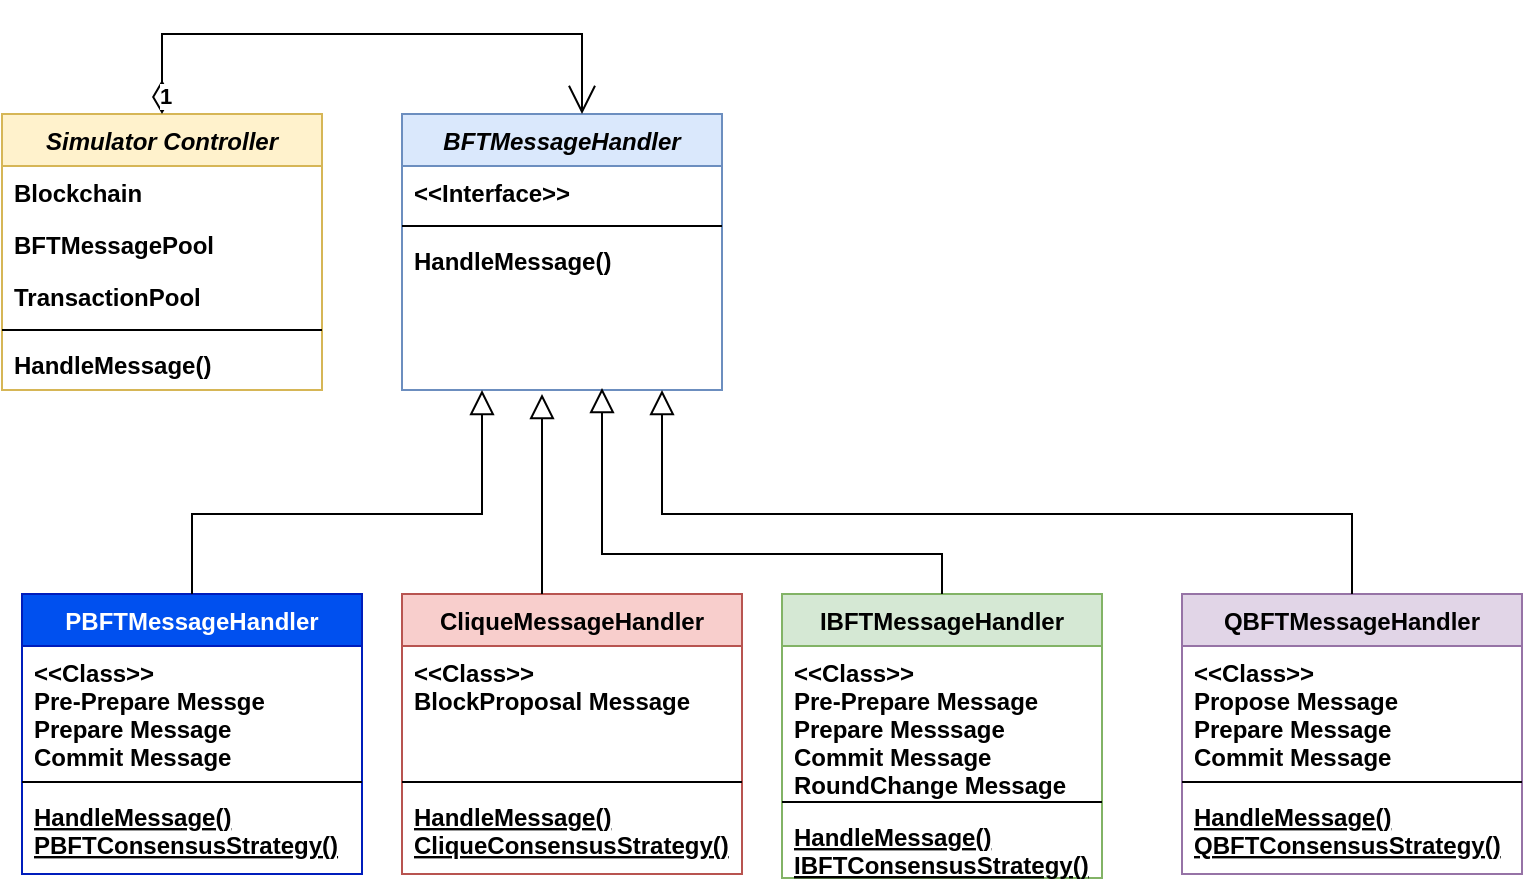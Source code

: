 <mxfile version="20.8.5" type="device"><diagram id="C5RBs43oDa-KdzZeNtuy" name="Page-1"><mxGraphModel dx="1434" dy="822" grid="1" gridSize="10" guides="1" tooltips="1" connect="1" arrows="1" fold="1" page="1" pageScale="1" pageWidth="827" pageHeight="1169" math="0" shadow="0"><root><mxCell id="WIyWlLk6GJQsqaUBKTNV-0"/><mxCell id="WIyWlLk6GJQsqaUBKTNV-1" parent="WIyWlLk6GJQsqaUBKTNV-0"/><mxCell id="zkfFHV4jXpPFQw0GAbJ--0" value="BFTMessageHandler&#xA;&#xA;" style="swimlane;fontStyle=3;align=center;verticalAlign=top;childLayout=stackLayout;horizontal=1;startSize=26;horizontalStack=0;resizeParent=1;resizeLast=0;collapsible=1;marginBottom=0;rounded=0;shadow=0;strokeWidth=1;fillColor=#dae8fc;strokeColor=#6c8ebf;" parent="WIyWlLk6GJQsqaUBKTNV-1" vertex="1"><mxGeometry x="220" y="120" width="160" height="138" as="geometry"><mxRectangle x="230" y="140" width="160" height="26" as="alternateBounds"/></mxGeometry></mxCell><mxCell id="zkfFHV4jXpPFQw0GAbJ--1" value="&lt;&lt;Interface&gt;&gt;" style="text;align=left;verticalAlign=top;spacingLeft=4;spacingRight=4;overflow=hidden;rotatable=0;points=[[0,0.5],[1,0.5]];portConstraint=eastwest;fontStyle=1" parent="zkfFHV4jXpPFQw0GAbJ--0" vertex="1"><mxGeometry y="26" width="160" height="26" as="geometry"/></mxCell><mxCell id="zkfFHV4jXpPFQw0GAbJ--4" value="" style="line;html=1;strokeWidth=1;align=left;verticalAlign=middle;spacingTop=-1;spacingLeft=3;spacingRight=3;rotatable=0;labelPosition=right;points=[];portConstraint=eastwest;fontStyle=1" parent="zkfFHV4jXpPFQw0GAbJ--0" vertex="1"><mxGeometry y="52" width="160" height="8" as="geometry"/></mxCell><mxCell id="zkfFHV4jXpPFQw0GAbJ--5" value="HandleMessage()" style="text;align=left;verticalAlign=top;spacingLeft=4;spacingRight=4;overflow=hidden;rotatable=0;points=[[0,0.5],[1,0.5]];portConstraint=eastwest;fontStyle=1" parent="zkfFHV4jXpPFQw0GAbJ--0" vertex="1"><mxGeometry y="60" width="160" height="26" as="geometry"/></mxCell><mxCell id="zkfFHV4jXpPFQw0GAbJ--6" value="PBFTMessageHandler" style="swimlane;fontStyle=1;align=center;verticalAlign=top;childLayout=stackLayout;horizontal=1;startSize=26;horizontalStack=0;resizeParent=1;resizeLast=0;collapsible=1;marginBottom=0;rounded=0;shadow=0;strokeWidth=1;fillColor=#0050ef;fontColor=#ffffff;strokeColor=#001DBC;" parent="WIyWlLk6GJQsqaUBKTNV-1" vertex="1"><mxGeometry x="30" y="360" width="170" height="140" as="geometry"><mxRectangle x="130" y="380" width="160" height="26" as="alternateBounds"/></mxGeometry></mxCell><mxCell id="zkfFHV4jXpPFQw0GAbJ--7" value="&lt;&lt;Class&gt;&gt;&#xA;Pre-Prepare Messge&#xA;Prepare Message &#xA;Commit Message&#xA;&#xA;" style="text;align=left;verticalAlign=top;spacingLeft=4;spacingRight=4;overflow=hidden;rotatable=0;points=[[0,0.5],[1,0.5]];portConstraint=eastwest;fontStyle=1" parent="zkfFHV4jXpPFQw0GAbJ--6" vertex="1"><mxGeometry y="26" width="170" height="64" as="geometry"/></mxCell><mxCell id="zkfFHV4jXpPFQw0GAbJ--9" value="" style="line;html=1;strokeWidth=1;align=left;verticalAlign=middle;spacingTop=-1;spacingLeft=3;spacingRight=3;rotatable=0;labelPosition=right;points=[];portConstraint=eastwest;fontStyle=1" parent="zkfFHV4jXpPFQw0GAbJ--6" vertex="1"><mxGeometry y="90" width="170" height="8" as="geometry"/></mxCell><mxCell id="zkfFHV4jXpPFQw0GAbJ--10" value="HandleMessage()&#xA;PBFTConsensusStrategy()" style="text;align=left;verticalAlign=top;spacingLeft=4;spacingRight=4;overflow=hidden;rotatable=0;points=[[0,0.5],[1,0.5]];portConstraint=eastwest;fontStyle=5" parent="zkfFHV4jXpPFQw0GAbJ--6" vertex="1"><mxGeometry y="98" width="170" height="34" as="geometry"/></mxCell><mxCell id="zkfFHV4jXpPFQw0GAbJ--12" value="" style="endArrow=block;endSize=10;endFill=0;shadow=0;strokeWidth=1;rounded=0;edgeStyle=elbowEdgeStyle;elbow=vertical;fontStyle=1" parent="WIyWlLk6GJQsqaUBKTNV-1" source="zkfFHV4jXpPFQw0GAbJ--6" target="zkfFHV4jXpPFQw0GAbJ--0" edge="1"><mxGeometry width="160" relative="1" as="geometry"><mxPoint x="200" y="203" as="sourcePoint"/><mxPoint x="200" y="203" as="targetPoint"/><Array as="points"><mxPoint x="260" y="320"/><mxPoint x="110" y="320"/><mxPoint x="110" y="320"/><mxPoint x="100" y="320"/><mxPoint x="200" y="310"/></Array></mxGeometry></mxCell><mxCell id="mfj95tovAJTs1AZCGAgS-0" value="CliqueMessageHandler" style="swimlane;fontStyle=1;align=center;verticalAlign=top;childLayout=stackLayout;horizontal=1;startSize=26;horizontalStack=0;resizeParent=1;resizeLast=0;collapsible=1;marginBottom=0;rounded=0;shadow=0;strokeWidth=1;fillColor=#f8cecc;strokeColor=#b85450;" parent="WIyWlLk6GJQsqaUBKTNV-1" vertex="1"><mxGeometry x="220" y="360" width="170" height="140" as="geometry"><mxRectangle x="130" y="380" width="160" height="26" as="alternateBounds"/></mxGeometry></mxCell><mxCell id="mfj95tovAJTs1AZCGAgS-1" value="&lt;&lt;Class&gt;&gt;&#xA;BlockProposal Message" style="text;align=left;verticalAlign=top;spacingLeft=4;spacingRight=4;overflow=hidden;rotatable=0;points=[[0,0.5],[1,0.5]];portConstraint=eastwest;fontStyle=1" parent="mfj95tovAJTs1AZCGAgS-0" vertex="1"><mxGeometry y="26" width="170" height="64" as="geometry"/></mxCell><mxCell id="mfj95tovAJTs1AZCGAgS-3" value="" style="line;html=1;strokeWidth=1;align=left;verticalAlign=middle;spacingTop=-1;spacingLeft=3;spacingRight=3;rotatable=0;labelPosition=right;points=[];portConstraint=eastwest;fontStyle=1" parent="mfj95tovAJTs1AZCGAgS-0" vertex="1"><mxGeometry y="90" width="170" height="8" as="geometry"/></mxCell><mxCell id="mfj95tovAJTs1AZCGAgS-4" value="HandleMessage()&#xA;CliqueConsensusStrategy()" style="text;align=left;verticalAlign=top;spacingLeft=4;spacingRight=4;overflow=hidden;rotatable=0;points=[[0,0.5],[1,0.5]];portConstraint=eastwest;fontStyle=5" parent="mfj95tovAJTs1AZCGAgS-0" vertex="1"><mxGeometry y="98" width="170" height="34" as="geometry"/></mxCell><mxCell id="mfj95tovAJTs1AZCGAgS-6" value="IBFTMessageHandler" style="swimlane;fontStyle=1;align=center;verticalAlign=top;childLayout=stackLayout;horizontal=1;startSize=26;horizontalStack=0;resizeParent=1;resizeLast=0;collapsible=1;marginBottom=0;rounded=0;shadow=0;strokeWidth=1;fillColor=#d5e8d4;strokeColor=#82b366;" parent="WIyWlLk6GJQsqaUBKTNV-1" vertex="1"><mxGeometry x="410" y="360" width="160" height="142" as="geometry"><mxRectangle x="130" y="380" width="160" height="26" as="alternateBounds"/></mxGeometry></mxCell><mxCell id="mfj95tovAJTs1AZCGAgS-7" value="&lt;&lt;Class&gt;&gt;&#xA;Pre-Prepare Message&#xA;Prepare Messsage&#xA;Commit Message&#xA;RoundChange Message&#xA;&#xA;" style="text;align=left;verticalAlign=top;spacingLeft=4;spacingRight=4;overflow=hidden;rotatable=0;points=[[0,0.5],[1,0.5]];portConstraint=eastwest;fontStyle=1" parent="mfj95tovAJTs1AZCGAgS-6" vertex="1"><mxGeometry y="26" width="160" height="74" as="geometry"/></mxCell><mxCell id="mfj95tovAJTs1AZCGAgS-9" value="" style="line;html=1;strokeWidth=1;align=left;verticalAlign=middle;spacingTop=-1;spacingLeft=3;spacingRight=3;rotatable=0;labelPosition=right;points=[];portConstraint=eastwest;fontStyle=1" parent="mfj95tovAJTs1AZCGAgS-6" vertex="1"><mxGeometry y="100" width="160" height="8" as="geometry"/></mxCell><mxCell id="mfj95tovAJTs1AZCGAgS-10" value="HandleMessage()&#xA;IBFTConsensusStrategy()" style="text;align=left;verticalAlign=top;spacingLeft=4;spacingRight=4;overflow=hidden;rotatable=0;points=[[0,0.5],[1,0.5]];portConstraint=eastwest;fontStyle=5" parent="mfj95tovAJTs1AZCGAgS-6" vertex="1"><mxGeometry y="108" width="160" height="34" as="geometry"/></mxCell><mxCell id="mfj95tovAJTs1AZCGAgS-12" value="" style="endArrow=block;endSize=10;endFill=0;shadow=0;strokeWidth=1;rounded=0;edgeStyle=elbowEdgeStyle;elbow=vertical;fontStyle=1;exitX=0.5;exitY=0;exitDx=0;exitDy=0;" parent="WIyWlLk6GJQsqaUBKTNV-1" source="mfj95tovAJTs1AZCGAgS-6" edge="1"><mxGeometry width="160" relative="1" as="geometry"><mxPoint x="320" y="359.996" as="sourcePoint"/><mxPoint x="320" y="257.03" as="targetPoint"/><Array as="points"><mxPoint x="420" y="340"/><mxPoint x="490" y="350"/><mxPoint x="470" y="340"/><mxPoint x="320" y="320"/><mxPoint x="320" y="319.03"/><mxPoint x="320" y="279.03"/><mxPoint x="360" y="289.03"/><mxPoint x="330" y="309.03"/><mxPoint x="390" y="309.03"/><mxPoint x="390" y="309.03"/><mxPoint x="380" y="309.03"/><mxPoint x="340" y="309.03"/><mxPoint x="410" y="319.03"/></Array></mxGeometry></mxCell><mxCell id="mfj95tovAJTs1AZCGAgS-13" value="Simulator Controller" style="swimlane;fontStyle=3;align=center;verticalAlign=top;childLayout=stackLayout;horizontal=1;startSize=26;horizontalStack=0;resizeParent=1;resizeLast=0;collapsible=1;marginBottom=0;rounded=0;shadow=0;strokeWidth=1;fillColor=#fff2cc;strokeColor=#d6b656;" parent="WIyWlLk6GJQsqaUBKTNV-1" vertex="1"><mxGeometry x="20" y="120" width="160" height="138" as="geometry"><mxRectangle x="230" y="140" width="160" height="26" as="alternateBounds"/></mxGeometry></mxCell><mxCell id="mfj95tovAJTs1AZCGAgS-14" value="Blockchain" style="text;align=left;verticalAlign=top;spacingLeft=4;spacingRight=4;overflow=hidden;rotatable=0;points=[[0,0.5],[1,0.5]];portConstraint=eastwest;fontStyle=1" parent="mfj95tovAJTs1AZCGAgS-13" vertex="1"><mxGeometry y="26" width="160" height="26" as="geometry"/></mxCell><mxCell id="mfj95tovAJTs1AZCGAgS-15" value="BFTMessagePool" style="text;align=left;verticalAlign=top;spacingLeft=4;spacingRight=4;overflow=hidden;rotatable=0;points=[[0,0.5],[1,0.5]];portConstraint=eastwest;rounded=0;shadow=0;html=0;fontStyle=1" parent="mfj95tovAJTs1AZCGAgS-13" vertex="1"><mxGeometry y="52" width="160" height="26" as="geometry"/></mxCell><mxCell id="mfj95tovAJTs1AZCGAgS-16" value="TransactionPool" style="text;align=left;verticalAlign=top;spacingLeft=4;spacingRight=4;overflow=hidden;rotatable=0;points=[[0,0.5],[1,0.5]];portConstraint=eastwest;rounded=0;shadow=0;html=0;fontStyle=1" parent="mfj95tovAJTs1AZCGAgS-13" vertex="1"><mxGeometry y="78" width="160" height="26" as="geometry"/></mxCell><mxCell id="mfj95tovAJTs1AZCGAgS-17" value="" style="line;html=1;strokeWidth=1;align=left;verticalAlign=middle;spacingTop=-1;spacingLeft=3;spacingRight=3;rotatable=0;labelPosition=right;points=[];portConstraint=eastwest;fontStyle=1" parent="mfj95tovAJTs1AZCGAgS-13" vertex="1"><mxGeometry y="104" width="160" height="8" as="geometry"/></mxCell><mxCell id="mfj95tovAJTs1AZCGAgS-18" value="HandleMessage()" style="text;align=left;verticalAlign=top;spacingLeft=4;spacingRight=4;overflow=hidden;rotatable=0;points=[[0,0.5],[1,0.5]];portConstraint=eastwest;fontStyle=1" parent="mfj95tovAJTs1AZCGAgS-13" vertex="1"><mxGeometry y="112" width="160" height="26" as="geometry"/></mxCell><mxCell id="mfj95tovAJTs1AZCGAgS-19" value="QBFTMessageHandler" style="swimlane;fontStyle=1;align=center;verticalAlign=top;childLayout=stackLayout;horizontal=1;startSize=26;horizontalStack=0;resizeParent=1;resizeLast=0;collapsible=1;marginBottom=0;rounded=0;shadow=0;strokeWidth=1;fillColor=#e1d5e7;strokeColor=#9673a6;" parent="WIyWlLk6GJQsqaUBKTNV-1" vertex="1"><mxGeometry x="610" y="360" width="170" height="140" as="geometry"><mxRectangle x="130" y="380" width="160" height="26" as="alternateBounds"/></mxGeometry></mxCell><mxCell id="mfj95tovAJTs1AZCGAgS-20" value="&lt;&lt;Class&gt;&gt;&#xA;Propose Message&#xA;Prepare Message&#xA;Commit Message&#xA;" style="text;align=left;verticalAlign=top;spacingLeft=4;spacingRight=4;overflow=hidden;rotatable=0;points=[[0,0.5],[1,0.5]];portConstraint=eastwest;fontStyle=1" parent="mfj95tovAJTs1AZCGAgS-19" vertex="1"><mxGeometry y="26" width="170" height="64" as="geometry"/></mxCell><mxCell id="mfj95tovAJTs1AZCGAgS-22" value="" style="line;html=1;strokeWidth=1;align=left;verticalAlign=middle;spacingTop=-1;spacingLeft=3;spacingRight=3;rotatable=0;labelPosition=right;points=[];portConstraint=eastwest;fontStyle=1" parent="mfj95tovAJTs1AZCGAgS-19" vertex="1"><mxGeometry y="90" width="170" height="8" as="geometry"/></mxCell><mxCell id="mfj95tovAJTs1AZCGAgS-23" value="HandleMessage()&#xA;QBFTConsensusStrategy()" style="text;align=left;verticalAlign=top;spacingLeft=4;spacingRight=4;overflow=hidden;rotatable=0;points=[[0,0.5],[1,0.5]];portConstraint=eastwest;fontStyle=5" parent="mfj95tovAJTs1AZCGAgS-19" vertex="1"><mxGeometry y="98" width="170" height="42" as="geometry"/></mxCell><mxCell id="mfj95tovAJTs1AZCGAgS-25" value="" style="endArrow=block;endSize=10;endFill=0;shadow=0;strokeWidth=1;rounded=0;edgeStyle=elbowEdgeStyle;elbow=vertical;exitX=0.5;exitY=0;exitDx=0;exitDy=0;fontStyle=1" parent="WIyWlLk6GJQsqaUBKTNV-1" source="mfj95tovAJTs1AZCGAgS-19" edge="1"><mxGeometry width="160" relative="1" as="geometry"><mxPoint x="690" y="350" as="sourcePoint"/><mxPoint x="350" y="258" as="targetPoint"/><Array as="points"><mxPoint x="400" y="320"/><mxPoint x="350" y="320"/><mxPoint x="350" y="280"/><mxPoint x="390" y="290"/><mxPoint x="360" y="310"/><mxPoint x="420" y="310"/><mxPoint x="420" y="310"/><mxPoint x="410" y="310"/><mxPoint x="370" y="310"/><mxPoint x="440" y="320"/></Array></mxGeometry></mxCell><mxCell id="mfj95tovAJTs1AZCGAgS-27" value="1" style="endArrow=open;html=1;endSize=12;startArrow=diamondThin;startSize=14;startFill=0;edgeStyle=orthogonalEdgeStyle;align=left;verticalAlign=bottom;rounded=0;exitX=0.5;exitY=0;exitDx=0;exitDy=0;fontStyle=1" parent="WIyWlLk6GJQsqaUBKTNV-1" source="mfj95tovAJTs1AZCGAgS-13" edge="1"><mxGeometry x="-1" y="3" relative="1" as="geometry"><mxPoint x="330" y="410" as="sourcePoint"/><mxPoint x="310" y="120" as="targetPoint"/><Array as="points"><mxPoint x="100" y="80"/><mxPoint x="310" y="80"/></Array></mxGeometry></mxCell><mxCell id="mfj95tovAJTs1AZCGAgS-28" value="" style="endArrow=block;endSize=10;endFill=0;shadow=0;strokeWidth=1;rounded=0;edgeStyle=elbowEdgeStyle;elbow=vertical;fontStyle=1;" parent="WIyWlLk6GJQsqaUBKTNV-1" source="mfj95tovAJTs1AZCGAgS-0" edge="1"><mxGeometry width="160" relative="1" as="geometry"><mxPoint x="120" y="370" as="sourcePoint"/><mxPoint x="290" y="260" as="targetPoint"/><Array as="points"><mxPoint x="290" y="330"/><mxPoint x="270" y="330"/><mxPoint x="120" y="330"/><mxPoint x="120" y="330"/><mxPoint x="110" y="330"/><mxPoint x="210" y="320"/></Array></mxGeometry></mxCell></root></mxGraphModel></diagram></mxfile>